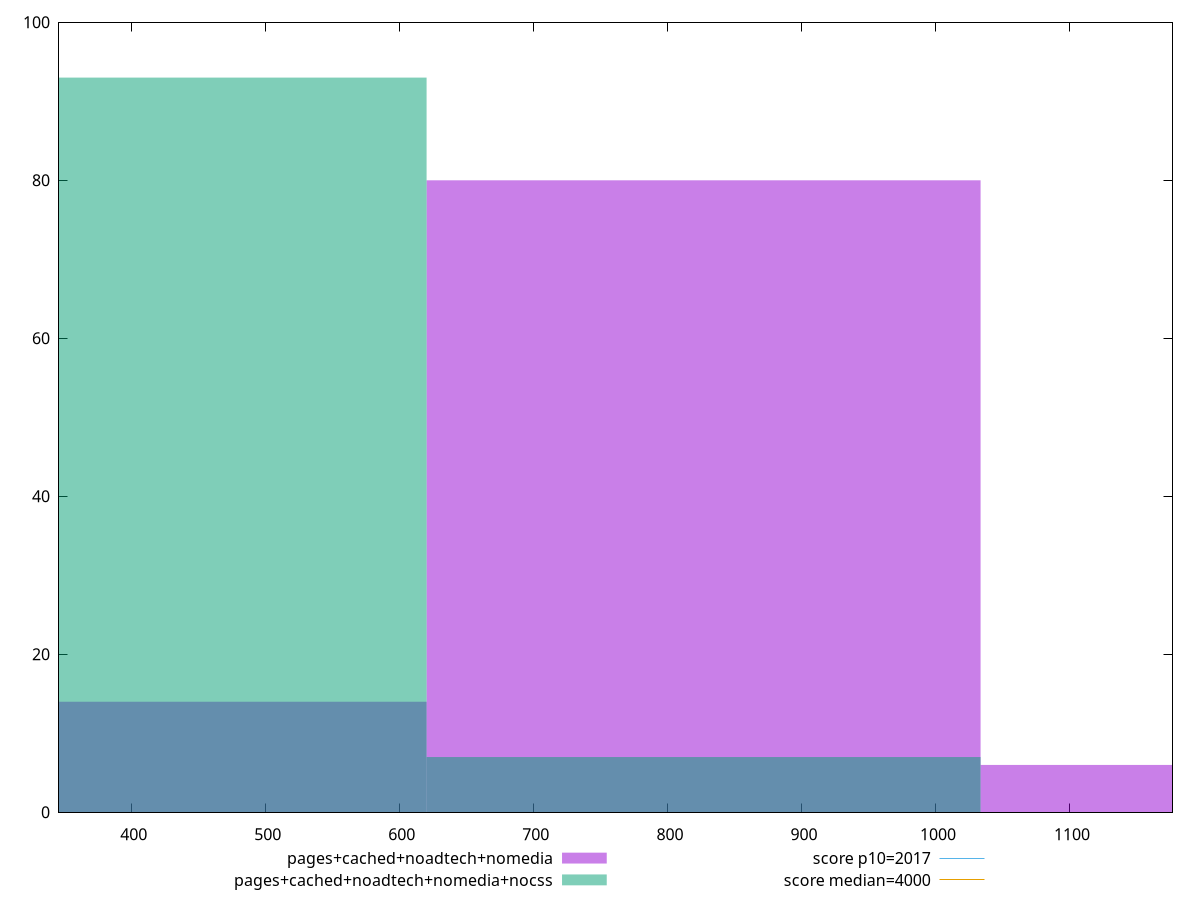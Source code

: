 reset

$pagesCachedNoadtechNomedia <<EOF
1239.9559274927697 6
826.6372849951797 80
413.31864249758985 14
EOF

$pagesCachedNoadtechNomediaNocss <<EOF
413.31864249758985 93
826.6372849951797 7
EOF

set key outside below
set boxwidth 413.31864249758985
set xrange [345.72400000000005:1176.4840000000004]
set yrange [0:100]
set trange [0:100]
set style fill transparent solid 0.5 noborder

set parametric
set terminal svg size 640, 500 enhanced background rgb 'white'
set output "report_00019_2021-02-10T18-14-37.922Z//mainthread-work-breakdown/comparison/histogram/3_vs_4.svg"

plot $pagesCachedNoadtechNomedia title "pages+cached+noadtech+nomedia" with boxes, \
     $pagesCachedNoadtechNomediaNocss title "pages+cached+noadtech+nomedia+nocss" with boxes, \
     2017,t title "score p10=2017", \
     4000,t title "score median=4000"

reset
